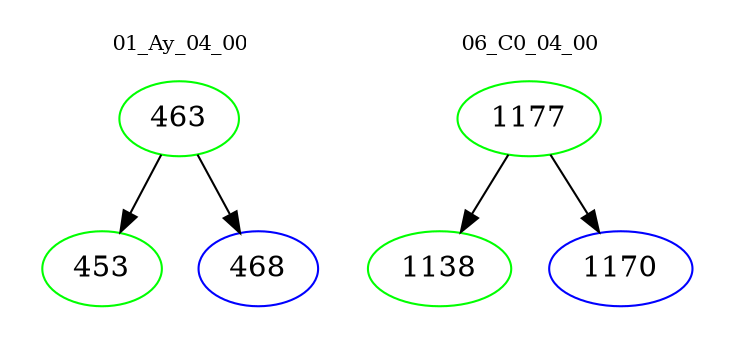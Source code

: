 digraph{
subgraph cluster_0 {
color = white
label = "01_Ay_04_00";
fontsize=10;
T0_463 [label="463", color="green"]
T0_463 -> T0_453 [color="black"]
T0_453 [label="453", color="green"]
T0_463 -> T0_468 [color="black"]
T0_468 [label="468", color="blue"]
}
subgraph cluster_1 {
color = white
label = "06_C0_04_00";
fontsize=10;
T1_1177 [label="1177", color="green"]
T1_1177 -> T1_1138 [color="black"]
T1_1138 [label="1138", color="green"]
T1_1177 -> T1_1170 [color="black"]
T1_1170 [label="1170", color="blue"]
}
}

